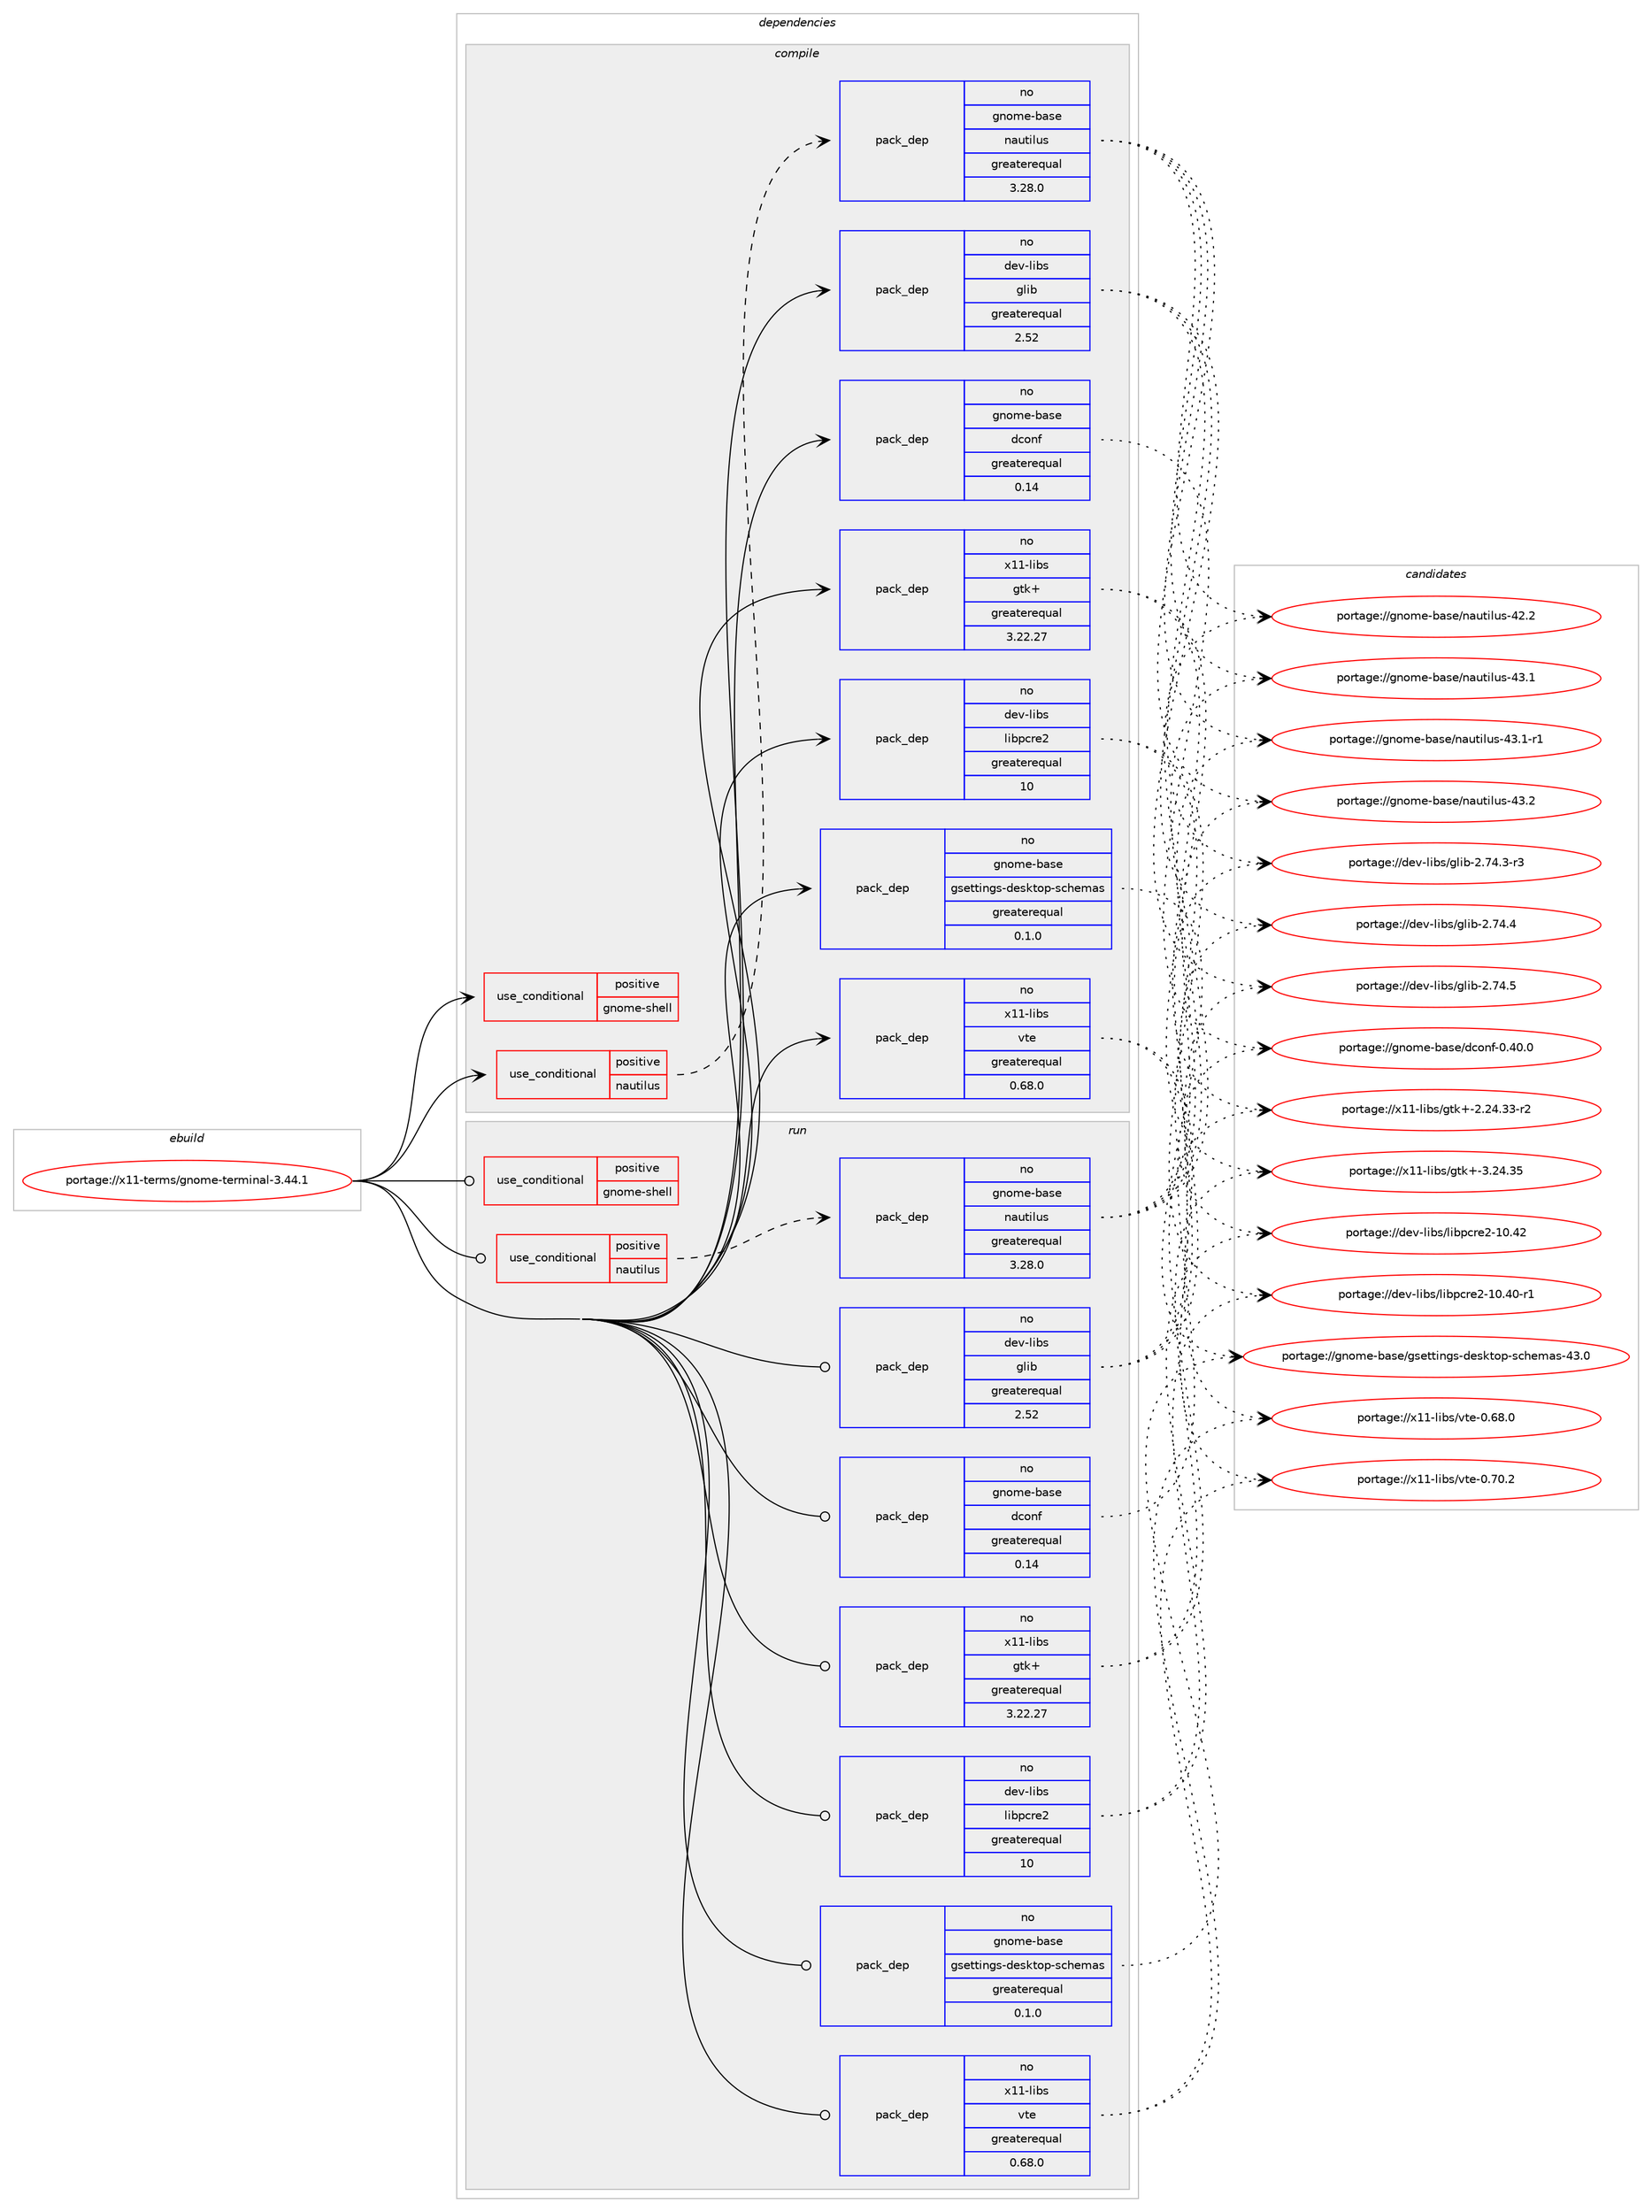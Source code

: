digraph prolog {

# *************
# Graph options
# *************

newrank=true;
concentrate=true;
compound=true;
graph [rankdir=LR,fontname=Helvetica,fontsize=10,ranksep=1.5];#, ranksep=2.5, nodesep=0.2];
edge  [arrowhead=vee];
node  [fontname=Helvetica,fontsize=10];

# **********
# The ebuild
# **********

subgraph cluster_leftcol {
color=gray;
rank=same;
label=<<i>ebuild</i>>;
id [label="portage://x11-terms/gnome-terminal-3.44.1", color=red, width=4, href="../x11-terms/gnome-terminal-3.44.1.svg"];
}

# ****************
# The dependencies
# ****************

subgraph cluster_midcol {
color=gray;
label=<<i>dependencies</i>>;
subgraph cluster_compile {
fillcolor="#eeeeee";
style=filled;
label=<<i>compile</i>>;
subgraph cond6020 {
dependency9646 [label=<<TABLE BORDER="0" CELLBORDER="1" CELLSPACING="0" CELLPADDING="4"><TR><TD ROWSPAN="3" CELLPADDING="10">use_conditional</TD></TR><TR><TD>positive</TD></TR><TR><TD>gnome-shell</TD></TR></TABLE>>, shape=none, color=red];
# *** BEGIN UNKNOWN DEPENDENCY TYPE (TODO) ***
# dependency9646 -> package_dependency(portage://x11-terms/gnome-terminal-3.44.1,install,no,gnome-base,gnome-shell,none,[,,],[],[])
# *** END UNKNOWN DEPENDENCY TYPE (TODO) ***

}
id:e -> dependency9646:w [weight=20,style="solid",arrowhead="vee"];
subgraph cond6021 {
dependency9647 [label=<<TABLE BORDER="0" CELLBORDER="1" CELLSPACING="0" CELLPADDING="4"><TR><TD ROWSPAN="3" CELLPADDING="10">use_conditional</TD></TR><TR><TD>positive</TD></TR><TR><TD>nautilus</TD></TR></TABLE>>, shape=none, color=red];
subgraph pack3496 {
dependency9648 [label=<<TABLE BORDER="0" CELLBORDER="1" CELLSPACING="0" CELLPADDING="4" WIDTH="220"><TR><TD ROWSPAN="6" CELLPADDING="30">pack_dep</TD></TR><TR><TD WIDTH="110">no</TD></TR><TR><TD>gnome-base</TD></TR><TR><TD>nautilus</TD></TR><TR><TD>greaterequal</TD></TR><TR><TD>3.28.0</TD></TR></TABLE>>, shape=none, color=blue];
}
dependency9647:e -> dependency9648:w [weight=20,style="dashed",arrowhead="vee"];
}
id:e -> dependency9647:w [weight=20,style="solid",arrowhead="vee"];
subgraph pack3497 {
dependency9649 [label=<<TABLE BORDER="0" CELLBORDER="1" CELLSPACING="0" CELLPADDING="4" WIDTH="220"><TR><TD ROWSPAN="6" CELLPADDING="30">pack_dep</TD></TR><TR><TD WIDTH="110">no</TD></TR><TR><TD>dev-libs</TD></TR><TR><TD>glib</TD></TR><TR><TD>greaterequal</TD></TR><TR><TD>2.52</TD></TR></TABLE>>, shape=none, color=blue];
}
id:e -> dependency9649:w [weight=20,style="solid",arrowhead="vee"];
subgraph pack3498 {
dependency9650 [label=<<TABLE BORDER="0" CELLBORDER="1" CELLSPACING="0" CELLPADDING="4" WIDTH="220"><TR><TD ROWSPAN="6" CELLPADDING="30">pack_dep</TD></TR><TR><TD WIDTH="110">no</TD></TR><TR><TD>dev-libs</TD></TR><TR><TD>libpcre2</TD></TR><TR><TD>greaterequal</TD></TR><TR><TD>10</TD></TR></TABLE>>, shape=none, color=blue];
}
id:e -> dependency9650:w [weight=20,style="solid",arrowhead="vee"];
subgraph pack3499 {
dependency9651 [label=<<TABLE BORDER="0" CELLBORDER="1" CELLSPACING="0" CELLPADDING="4" WIDTH="220"><TR><TD ROWSPAN="6" CELLPADDING="30">pack_dep</TD></TR><TR><TD WIDTH="110">no</TD></TR><TR><TD>gnome-base</TD></TR><TR><TD>dconf</TD></TR><TR><TD>greaterequal</TD></TR><TR><TD>0.14</TD></TR></TABLE>>, shape=none, color=blue];
}
id:e -> dependency9651:w [weight=20,style="solid",arrowhead="vee"];
subgraph pack3500 {
dependency9652 [label=<<TABLE BORDER="0" CELLBORDER="1" CELLSPACING="0" CELLPADDING="4" WIDTH="220"><TR><TD ROWSPAN="6" CELLPADDING="30">pack_dep</TD></TR><TR><TD WIDTH="110">no</TD></TR><TR><TD>gnome-base</TD></TR><TR><TD>gsettings-desktop-schemas</TD></TR><TR><TD>greaterequal</TD></TR><TR><TD>0.1.0</TD></TR></TABLE>>, shape=none, color=blue];
}
id:e -> dependency9652:w [weight=20,style="solid",arrowhead="vee"];
# *** BEGIN UNKNOWN DEPENDENCY TYPE (TODO) ***
# id -> package_dependency(portage://x11-terms/gnome-terminal-3.44.1,install,no,sys-apps,util-linux,none,[,,],[],[])
# *** END UNKNOWN DEPENDENCY TYPE (TODO) ***

subgraph pack3501 {
dependency9653 [label=<<TABLE BORDER="0" CELLBORDER="1" CELLSPACING="0" CELLPADDING="4" WIDTH="220"><TR><TD ROWSPAN="6" CELLPADDING="30">pack_dep</TD></TR><TR><TD WIDTH="110">no</TD></TR><TR><TD>x11-libs</TD></TR><TR><TD>gtk+</TD></TR><TR><TD>greaterequal</TD></TR><TR><TD>3.22.27</TD></TR></TABLE>>, shape=none, color=blue];
}
id:e -> dependency9653:w [weight=20,style="solid",arrowhead="vee"];
subgraph pack3502 {
dependency9654 [label=<<TABLE BORDER="0" CELLBORDER="1" CELLSPACING="0" CELLPADDING="4" WIDTH="220"><TR><TD ROWSPAN="6" CELLPADDING="30">pack_dep</TD></TR><TR><TD WIDTH="110">no</TD></TR><TR><TD>x11-libs</TD></TR><TR><TD>vte</TD></TR><TR><TD>greaterequal</TD></TR><TR><TD>0.68.0</TD></TR></TABLE>>, shape=none, color=blue];
}
id:e -> dependency9654:w [weight=20,style="solid",arrowhead="vee"];
}
subgraph cluster_compileandrun {
fillcolor="#eeeeee";
style=filled;
label=<<i>compile and run</i>>;
}
subgraph cluster_run {
fillcolor="#eeeeee";
style=filled;
label=<<i>run</i>>;
subgraph cond6022 {
dependency9655 [label=<<TABLE BORDER="0" CELLBORDER="1" CELLSPACING="0" CELLPADDING="4"><TR><TD ROWSPAN="3" CELLPADDING="10">use_conditional</TD></TR><TR><TD>positive</TD></TR><TR><TD>gnome-shell</TD></TR></TABLE>>, shape=none, color=red];
# *** BEGIN UNKNOWN DEPENDENCY TYPE (TODO) ***
# dependency9655 -> package_dependency(portage://x11-terms/gnome-terminal-3.44.1,run,no,gnome-base,gnome-shell,none,[,,],[],[])
# *** END UNKNOWN DEPENDENCY TYPE (TODO) ***

}
id:e -> dependency9655:w [weight=20,style="solid",arrowhead="odot"];
subgraph cond6023 {
dependency9656 [label=<<TABLE BORDER="0" CELLBORDER="1" CELLSPACING="0" CELLPADDING="4"><TR><TD ROWSPAN="3" CELLPADDING="10">use_conditional</TD></TR><TR><TD>positive</TD></TR><TR><TD>nautilus</TD></TR></TABLE>>, shape=none, color=red];
subgraph pack3503 {
dependency9657 [label=<<TABLE BORDER="0" CELLBORDER="1" CELLSPACING="0" CELLPADDING="4" WIDTH="220"><TR><TD ROWSPAN="6" CELLPADDING="30">pack_dep</TD></TR><TR><TD WIDTH="110">no</TD></TR><TR><TD>gnome-base</TD></TR><TR><TD>nautilus</TD></TR><TR><TD>greaterequal</TD></TR><TR><TD>3.28.0</TD></TR></TABLE>>, shape=none, color=blue];
}
dependency9656:e -> dependency9657:w [weight=20,style="dashed",arrowhead="vee"];
}
id:e -> dependency9656:w [weight=20,style="solid",arrowhead="odot"];
subgraph pack3504 {
dependency9658 [label=<<TABLE BORDER="0" CELLBORDER="1" CELLSPACING="0" CELLPADDING="4" WIDTH="220"><TR><TD ROWSPAN="6" CELLPADDING="30">pack_dep</TD></TR><TR><TD WIDTH="110">no</TD></TR><TR><TD>dev-libs</TD></TR><TR><TD>glib</TD></TR><TR><TD>greaterequal</TD></TR><TR><TD>2.52</TD></TR></TABLE>>, shape=none, color=blue];
}
id:e -> dependency9658:w [weight=20,style="solid",arrowhead="odot"];
subgraph pack3505 {
dependency9659 [label=<<TABLE BORDER="0" CELLBORDER="1" CELLSPACING="0" CELLPADDING="4" WIDTH="220"><TR><TD ROWSPAN="6" CELLPADDING="30">pack_dep</TD></TR><TR><TD WIDTH="110">no</TD></TR><TR><TD>dev-libs</TD></TR><TR><TD>libpcre2</TD></TR><TR><TD>greaterequal</TD></TR><TR><TD>10</TD></TR></TABLE>>, shape=none, color=blue];
}
id:e -> dependency9659:w [weight=20,style="solid",arrowhead="odot"];
subgraph pack3506 {
dependency9660 [label=<<TABLE BORDER="0" CELLBORDER="1" CELLSPACING="0" CELLPADDING="4" WIDTH="220"><TR><TD ROWSPAN="6" CELLPADDING="30">pack_dep</TD></TR><TR><TD WIDTH="110">no</TD></TR><TR><TD>gnome-base</TD></TR><TR><TD>dconf</TD></TR><TR><TD>greaterequal</TD></TR><TR><TD>0.14</TD></TR></TABLE>>, shape=none, color=blue];
}
id:e -> dependency9660:w [weight=20,style="solid",arrowhead="odot"];
subgraph pack3507 {
dependency9661 [label=<<TABLE BORDER="0" CELLBORDER="1" CELLSPACING="0" CELLPADDING="4" WIDTH="220"><TR><TD ROWSPAN="6" CELLPADDING="30">pack_dep</TD></TR><TR><TD WIDTH="110">no</TD></TR><TR><TD>gnome-base</TD></TR><TR><TD>gsettings-desktop-schemas</TD></TR><TR><TD>greaterequal</TD></TR><TR><TD>0.1.0</TD></TR></TABLE>>, shape=none, color=blue];
}
id:e -> dependency9661:w [weight=20,style="solid",arrowhead="odot"];
# *** BEGIN UNKNOWN DEPENDENCY TYPE (TODO) ***
# id -> package_dependency(portage://x11-terms/gnome-terminal-3.44.1,run,no,sys-apps,util-linux,none,[,,],[],[])
# *** END UNKNOWN DEPENDENCY TYPE (TODO) ***

subgraph pack3508 {
dependency9662 [label=<<TABLE BORDER="0" CELLBORDER="1" CELLSPACING="0" CELLPADDING="4" WIDTH="220"><TR><TD ROWSPAN="6" CELLPADDING="30">pack_dep</TD></TR><TR><TD WIDTH="110">no</TD></TR><TR><TD>x11-libs</TD></TR><TR><TD>gtk+</TD></TR><TR><TD>greaterequal</TD></TR><TR><TD>3.22.27</TD></TR></TABLE>>, shape=none, color=blue];
}
id:e -> dependency9662:w [weight=20,style="solid",arrowhead="odot"];
subgraph pack3509 {
dependency9663 [label=<<TABLE BORDER="0" CELLBORDER="1" CELLSPACING="0" CELLPADDING="4" WIDTH="220"><TR><TD ROWSPAN="6" CELLPADDING="30">pack_dep</TD></TR><TR><TD WIDTH="110">no</TD></TR><TR><TD>x11-libs</TD></TR><TR><TD>vte</TD></TR><TR><TD>greaterequal</TD></TR><TR><TD>0.68.0</TD></TR></TABLE>>, shape=none, color=blue];
}
id:e -> dependency9663:w [weight=20,style="solid",arrowhead="odot"];
}
}

# **************
# The candidates
# **************

subgraph cluster_choices {
rank=same;
color=gray;
label=<<i>candidates</i>>;

subgraph choice3496 {
color=black;
nodesep=1;
choice10311011110910145989711510147110971171161051081171154552504650 [label="portage://gnome-base/nautilus-42.2", color=red, width=4,href="../gnome-base/nautilus-42.2.svg"];
choice10311011110910145989711510147110971171161051081171154552514649 [label="portage://gnome-base/nautilus-43.1", color=red, width=4,href="../gnome-base/nautilus-43.1.svg"];
choice103110111109101459897115101471109711711610510811711545525146494511449 [label="portage://gnome-base/nautilus-43.1-r1", color=red, width=4,href="../gnome-base/nautilus-43.1-r1.svg"];
choice10311011110910145989711510147110971171161051081171154552514650 [label="portage://gnome-base/nautilus-43.2", color=red, width=4,href="../gnome-base/nautilus-43.2.svg"];
dependency9648:e -> choice10311011110910145989711510147110971171161051081171154552504650:w [style=dotted,weight="100"];
dependency9648:e -> choice10311011110910145989711510147110971171161051081171154552514649:w [style=dotted,weight="100"];
dependency9648:e -> choice103110111109101459897115101471109711711610510811711545525146494511449:w [style=dotted,weight="100"];
dependency9648:e -> choice10311011110910145989711510147110971171161051081171154552514650:w [style=dotted,weight="100"];
}
subgraph choice3497 {
color=black;
nodesep=1;
choice10010111845108105981154710310810598455046555246514511451 [label="portage://dev-libs/glib-2.74.3-r3", color=red, width=4,href="../dev-libs/glib-2.74.3-r3.svg"];
choice1001011184510810598115471031081059845504655524652 [label="portage://dev-libs/glib-2.74.4", color=red, width=4,href="../dev-libs/glib-2.74.4.svg"];
choice1001011184510810598115471031081059845504655524653 [label="portage://dev-libs/glib-2.74.5", color=red, width=4,href="../dev-libs/glib-2.74.5.svg"];
dependency9649:e -> choice10010111845108105981154710310810598455046555246514511451:w [style=dotted,weight="100"];
dependency9649:e -> choice1001011184510810598115471031081059845504655524652:w [style=dotted,weight="100"];
dependency9649:e -> choice1001011184510810598115471031081059845504655524653:w [style=dotted,weight="100"];
}
subgraph choice3498 {
color=black;
nodesep=1;
choice1001011184510810598115471081059811299114101504549484652484511449 [label="portage://dev-libs/libpcre2-10.40-r1", color=red, width=4,href="../dev-libs/libpcre2-10.40-r1.svg"];
choice100101118451081059811547108105981129911410150454948465250 [label="portage://dev-libs/libpcre2-10.42", color=red, width=4,href="../dev-libs/libpcre2-10.42.svg"];
dependency9650:e -> choice1001011184510810598115471081059811299114101504549484652484511449:w [style=dotted,weight="100"];
dependency9650:e -> choice100101118451081059811547108105981129911410150454948465250:w [style=dotted,weight="100"];
}
subgraph choice3499 {
color=black;
nodesep=1;
choice103110111109101459897115101471009911111010245484652484648 [label="portage://gnome-base/dconf-0.40.0", color=red, width=4,href="../gnome-base/dconf-0.40.0.svg"];
dependency9651:e -> choice103110111109101459897115101471009911111010245484652484648:w [style=dotted,weight="100"];
}
subgraph choice3500 {
color=black;
nodesep=1;
choice10311011110910145989711510147103115101116116105110103115451001011151071161111124511599104101109971154552514648 [label="portage://gnome-base/gsettings-desktop-schemas-43.0", color=red, width=4,href="../gnome-base/gsettings-desktop-schemas-43.0.svg"];
dependency9652:e -> choice10311011110910145989711510147103115101116116105110103115451001011151071161111124511599104101109971154552514648:w [style=dotted,weight="100"];
}
subgraph choice3501 {
color=black;
nodesep=1;
choice12049494510810598115471031161074345504650524651514511450 [label="portage://x11-libs/gtk+-2.24.33-r2", color=red, width=4,href="../x11-libs/gtk+-2.24.33-r2.svg"];
choice1204949451081059811547103116107434551465052465153 [label="portage://x11-libs/gtk+-3.24.35", color=red, width=4,href="../x11-libs/gtk+-3.24.35.svg"];
dependency9653:e -> choice12049494510810598115471031161074345504650524651514511450:w [style=dotted,weight="100"];
dependency9653:e -> choice1204949451081059811547103116107434551465052465153:w [style=dotted,weight="100"];
}
subgraph choice3502 {
color=black;
nodesep=1;
choice120494945108105981154711811610145484654564648 [label="portage://x11-libs/vte-0.68.0", color=red, width=4,href="../x11-libs/vte-0.68.0.svg"];
choice120494945108105981154711811610145484655484650 [label="portage://x11-libs/vte-0.70.2", color=red, width=4,href="../x11-libs/vte-0.70.2.svg"];
dependency9654:e -> choice120494945108105981154711811610145484654564648:w [style=dotted,weight="100"];
dependency9654:e -> choice120494945108105981154711811610145484655484650:w [style=dotted,weight="100"];
}
subgraph choice3503 {
color=black;
nodesep=1;
choice10311011110910145989711510147110971171161051081171154552504650 [label="portage://gnome-base/nautilus-42.2", color=red, width=4,href="../gnome-base/nautilus-42.2.svg"];
choice10311011110910145989711510147110971171161051081171154552514649 [label="portage://gnome-base/nautilus-43.1", color=red, width=4,href="../gnome-base/nautilus-43.1.svg"];
choice103110111109101459897115101471109711711610510811711545525146494511449 [label="portage://gnome-base/nautilus-43.1-r1", color=red, width=4,href="../gnome-base/nautilus-43.1-r1.svg"];
choice10311011110910145989711510147110971171161051081171154552514650 [label="portage://gnome-base/nautilus-43.2", color=red, width=4,href="../gnome-base/nautilus-43.2.svg"];
dependency9657:e -> choice10311011110910145989711510147110971171161051081171154552504650:w [style=dotted,weight="100"];
dependency9657:e -> choice10311011110910145989711510147110971171161051081171154552514649:w [style=dotted,weight="100"];
dependency9657:e -> choice103110111109101459897115101471109711711610510811711545525146494511449:w [style=dotted,weight="100"];
dependency9657:e -> choice10311011110910145989711510147110971171161051081171154552514650:w [style=dotted,weight="100"];
}
subgraph choice3504 {
color=black;
nodesep=1;
choice10010111845108105981154710310810598455046555246514511451 [label="portage://dev-libs/glib-2.74.3-r3", color=red, width=4,href="../dev-libs/glib-2.74.3-r3.svg"];
choice1001011184510810598115471031081059845504655524652 [label="portage://dev-libs/glib-2.74.4", color=red, width=4,href="../dev-libs/glib-2.74.4.svg"];
choice1001011184510810598115471031081059845504655524653 [label="portage://dev-libs/glib-2.74.5", color=red, width=4,href="../dev-libs/glib-2.74.5.svg"];
dependency9658:e -> choice10010111845108105981154710310810598455046555246514511451:w [style=dotted,weight="100"];
dependency9658:e -> choice1001011184510810598115471031081059845504655524652:w [style=dotted,weight="100"];
dependency9658:e -> choice1001011184510810598115471031081059845504655524653:w [style=dotted,weight="100"];
}
subgraph choice3505 {
color=black;
nodesep=1;
choice1001011184510810598115471081059811299114101504549484652484511449 [label="portage://dev-libs/libpcre2-10.40-r1", color=red, width=4,href="../dev-libs/libpcre2-10.40-r1.svg"];
choice100101118451081059811547108105981129911410150454948465250 [label="portage://dev-libs/libpcre2-10.42", color=red, width=4,href="../dev-libs/libpcre2-10.42.svg"];
dependency9659:e -> choice1001011184510810598115471081059811299114101504549484652484511449:w [style=dotted,weight="100"];
dependency9659:e -> choice100101118451081059811547108105981129911410150454948465250:w [style=dotted,weight="100"];
}
subgraph choice3506 {
color=black;
nodesep=1;
choice103110111109101459897115101471009911111010245484652484648 [label="portage://gnome-base/dconf-0.40.0", color=red, width=4,href="../gnome-base/dconf-0.40.0.svg"];
dependency9660:e -> choice103110111109101459897115101471009911111010245484652484648:w [style=dotted,weight="100"];
}
subgraph choice3507 {
color=black;
nodesep=1;
choice10311011110910145989711510147103115101116116105110103115451001011151071161111124511599104101109971154552514648 [label="portage://gnome-base/gsettings-desktop-schemas-43.0", color=red, width=4,href="../gnome-base/gsettings-desktop-schemas-43.0.svg"];
dependency9661:e -> choice10311011110910145989711510147103115101116116105110103115451001011151071161111124511599104101109971154552514648:w [style=dotted,weight="100"];
}
subgraph choice3508 {
color=black;
nodesep=1;
choice12049494510810598115471031161074345504650524651514511450 [label="portage://x11-libs/gtk+-2.24.33-r2", color=red, width=4,href="../x11-libs/gtk+-2.24.33-r2.svg"];
choice1204949451081059811547103116107434551465052465153 [label="portage://x11-libs/gtk+-3.24.35", color=red, width=4,href="../x11-libs/gtk+-3.24.35.svg"];
dependency9662:e -> choice12049494510810598115471031161074345504650524651514511450:w [style=dotted,weight="100"];
dependency9662:e -> choice1204949451081059811547103116107434551465052465153:w [style=dotted,weight="100"];
}
subgraph choice3509 {
color=black;
nodesep=1;
choice120494945108105981154711811610145484654564648 [label="portage://x11-libs/vte-0.68.0", color=red, width=4,href="../x11-libs/vte-0.68.0.svg"];
choice120494945108105981154711811610145484655484650 [label="portage://x11-libs/vte-0.70.2", color=red, width=4,href="../x11-libs/vte-0.70.2.svg"];
dependency9663:e -> choice120494945108105981154711811610145484654564648:w [style=dotted,weight="100"];
dependency9663:e -> choice120494945108105981154711811610145484655484650:w [style=dotted,weight="100"];
}
}

}
